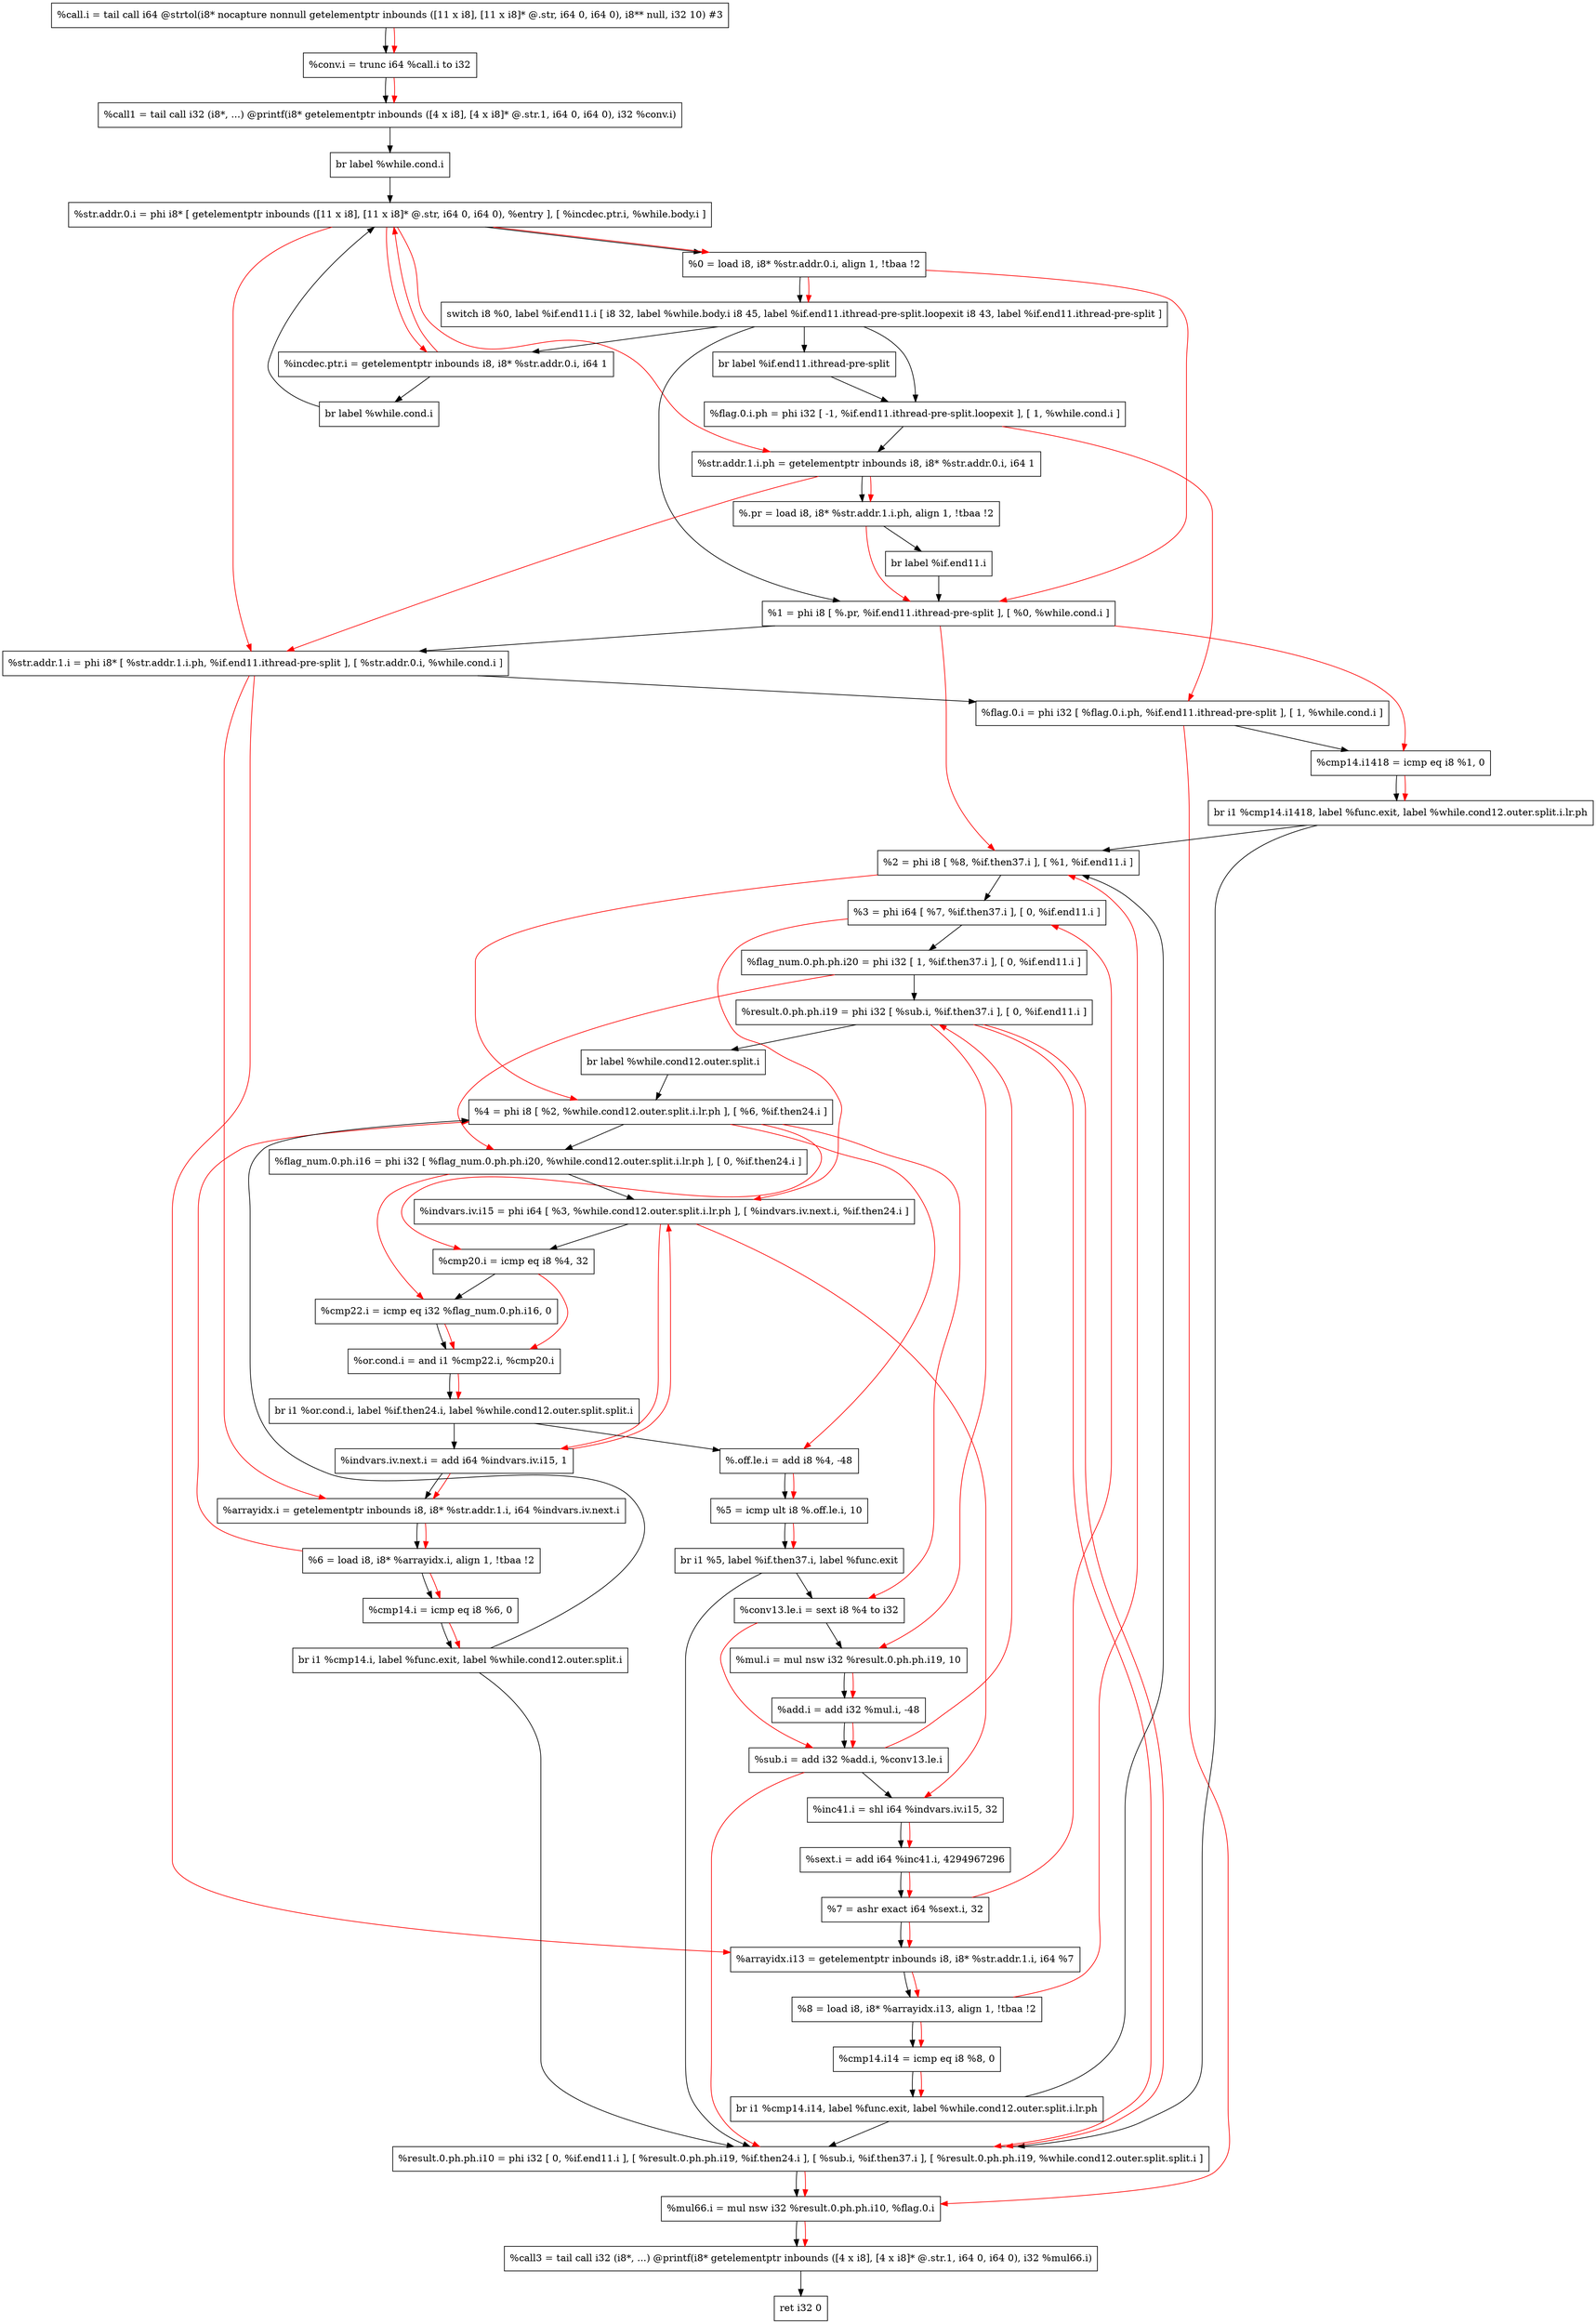 digraph "CDFG for'main' function" {
	Node0x55f3c70aa170[shape=record, label="  %call.i = tail call i64 @strtol(i8* nocapture nonnull getelementptr inbounds ([11 x i8], [11 x i8]* @.str, i64 0, i64 0), i8** null, i32 10) #3"];
	Node0x55f3c70a8de8[shape=record, label="  %conv.i = trunc i64 %call.i to i32"];
	Node0x55f3c70aac48[shape=record, label="  %call1 = tail call i32 (i8*, ...) @printf(i8* getelementptr inbounds ([4 x i8], [4 x i8]* @.str.1, i64 0, i64 0), i32 %conv.i)"];
	Node0x55f3c70aae08[shape=record, label="  br label %while.cond.i"];
	Node0x55f3c70aafb8[shape=record, label="  %str.addr.0.i = phi i8* [ getelementptr inbounds ([11 x i8], [11 x i8]* @.str, i64 0, i64 0), %entry ], [ %incdec.ptr.i, %while.body.i ]"];
	Node0x55f3c70ab098[shape=record, label="  %0 = load i8, i8* %str.addr.0.i, align 1, !tbaa !2"];
	Node0x55f3c70ab3b8[shape=record, label="  switch i8 %0, label %if.end11.i [
    i8 32, label %while.body.i
    i8 45, label %if.end11.ithread-pre-split.loopexit
    i8 43, label %if.end11.ithread-pre-split
  ]"];
	Node0x55f3c70ab500[shape=record, label="  %incdec.ptr.i = getelementptr inbounds i8, i8* %str.addr.0.i, i64 1"];
	Node0x55f3c70aada8[shape=record, label="  br label %while.cond.i"];
	Node0x55f3c70ab258[shape=record, label="  br label %if.end11.ithread-pre-split"];
	Node0x55f3c70ab558[shape=record, label="  %flag.0.i.ph = phi i32 [ -1, %if.end11.ithread-pre-split.loopexit ], [ 1, %while.cond.i ]"];
	Node0x55f3c70ab620[shape=record, label="  %str.addr.1.i.ph = getelementptr inbounds i8, i8* %str.addr.0.i, i64 1"];
	Node0x55f3c70ab338[shape=record, label="  %.pr = load i8, i8* %str.addr.1.i.ph, align 1, !tbaa !2"];
	Node0x55f3c70aaf68[shape=record, label="  br label %if.end11.i"];
	Node0x55f3c70ab838[shape=record, label="  %1 = phi i8 [ %.pr, %if.end11.ithread-pre-split ], [ %0, %while.cond.i ]"];
	Node0x55f3c70ab8f8[shape=record, label="  %str.addr.1.i = phi i8* [ %str.addr.1.i.ph, %if.end11.ithread-pre-split ], [ %str.addr.0.i, %while.cond.i ]"];
	Node0x55f3c70ab9c8[shape=record, label="  %flag.0.i = phi i32 [ %flag.0.i.ph, %if.end11.ithread-pre-split ], [ 1, %while.cond.i ]"];
	Node0x55f3c70aba90[shape=record, label="  %cmp14.i1418 = icmp eq i8 %1, 0"];
	Node0x55f3c70abce8[shape=record, label="  br i1 %cmp14.i1418, label %func.exit, label %while.cond12.outer.split.i.lr.ph"];
	Node0x55f3c70abdf8[shape=record, label="  %2 = phi i8 [ %8, %if.then37.i ], [ %1, %if.end11.i ]"];
	Node0x55f3c70abf38[shape=record, label="  %3 = phi i64 [ %7, %if.then37.i ], [ 0, %if.end11.i ]"];
	Node0x55f3c70ac008[shape=record, label="  %flag_num.0.ph.ph.i20 = phi i32 [ 1, %if.then37.i ], [ 0, %if.end11.i ]"];
	Node0x55f3c70ac168[shape=record, label="  %result.0.ph.ph.i19 = phi i32 [ %sub.i, %if.then37.i ], [ 0, %if.end11.i ]"];
	Node0x55f3c70ac398[shape=record, label="  br label %while.cond12.outer.split.i"];
	Node0x55f3c70ac478[shape=record, label="  %4 = phi i8 [ %2, %while.cond12.outer.split.i.lr.ph ], [ %6, %if.then24.i ]"];
	Node0x55f3c70ac598[shape=record, label="  %flag_num.0.ph.i16 = phi i32 [ %flag_num.0.ph.ph.i20, %while.cond12.outer.split.i.lr.ph ], [ 0, %if.then24.i ]"];
	Node0x55f3c70aca18[shape=record, label="  %indvars.iv.i15 = phi i64 [ %3, %while.cond12.outer.split.i.lr.ph ], [ %indvars.iv.next.i, %if.then24.i ]"];
	Node0x55f3c70acae0[shape=record, label="  %cmp20.i = icmp eq i8 %4, 32"];
	Node0x55f3c70acbd0[shape=record, label="  %cmp22.i = icmp eq i32 %flag_num.0.ph.i16, 0"];
	Node0x55f3c70acc60[shape=record, label="  %or.cond.i = and i1 %cmp22.i, %cmp20.i"];
	Node0x55f3c70ace08[shape=record, label="  br i1 %or.cond.i, label %if.then24.i, label %while.cond12.outer.split.split.i"];
	Node0x55f3c70ace80[shape=record, label="  %.off.le.i = add i8 %4, -48"];
	Node0x55f3c70acef0[shape=record, label="  %5 = icmp ult i8 %.off.le.i, 10"];
	Node0x55f3c70acf78[shape=record, label="  br i1 %5, label %if.then37.i, label %func.exit"];
	Node0x55f3c70acff0[shape=record, label="  %indvars.iv.next.i = add i64 %indvars.iv.i15, 1"];
	Node0x55f3c70ad060[shape=record, label="  %arrayidx.i = getelementptr inbounds i8, i8* %str.addr.1.i, i64 %indvars.iv.next.i"];
	Node0x55f3c70ac9c8[shape=record, label="  %6 = load i8, i8* %arrayidx.i, align 1, !tbaa !2"];
	Node0x55f3c70ad0e0[shape=record, label="  %cmp14.i = icmp eq i8 %6, 0"];
	Node0x55f3c70ad168[shape=record, label="  br i1 %cmp14.i, label %func.exit, label %while.cond12.outer.split.i"];
	Node0x55f3c70abc28[shape=record, label="  %conv13.le.i = sext i8 %4 to i32"];
	Node0x55f3c70ad1e0[shape=record, label="  %mul.i = mul nsw i32 %result.0.ph.ph.i19, 10"];
	Node0x55f3c70ad270[shape=record, label="  %add.i = add i32 %mul.i, -48"];
	Node0x55f3c70ad300[shape=record, label="  %sub.i = add i32 %add.i, %conv13.le.i"];
	Node0x55f3c70ad370[shape=record, label="  %inc41.i = shl i64 %indvars.iv.i15, 32"];
	Node0x55f3c70ad400[shape=record, label="  %sext.i = add i64 %inc41.i, 4294967296"];
	Node0x55f3c70ad490[shape=record, label="  %7 = ashr exact i64 %sext.i, 32"];
	Node0x55f3c70ad500[shape=record, label="  %arrayidx.i13 = getelementptr inbounds i8, i8* %str.addr.1.i, i64 %7"];
	Node0x55f3c70ac118[shape=record, label="  %8 = load i8, i8* %arrayidx.i13, align 1, !tbaa !2"];
	Node0x55f3c70ad610[shape=record, label="  %cmp14.i14 = icmp eq i8 %8, 0"];
	Node0x55f3c70ad698[shape=record, label="  br i1 %cmp14.i14, label %func.exit, label %while.cond12.outer.split.i.lr.ph"];
	Node0x55f3c70ac518[shape=record, label="  %result.0.ph.ph.i10 = phi i32 [ 0, %if.end11.i ], [ %result.0.ph.ph.i19, %if.then24.i ], [ %sub.i, %if.then37.i ], [ %result.0.ph.ph.i19, %while.cond12.outer.split.split.i ]"];
	Node0x55f3c70ad7a0[shape=record, label="  %mul66.i = mul nsw i32 %result.0.ph.ph.i10, %flag.0.i"];
	Node0x55f3c70ad868[shape=record, label="  %call3 = tail call i32 (i8*, ...) @printf(i8* getelementptr inbounds ([4 x i8], [4 x i8]* @.str.1, i64 0, i64 0), i32 %mul66.i)"];
	Node0x55f3c70ab178[shape=record, label="  ret i32 0"];
	Node0x55f3c70aa170 -> Node0x55f3c70a8de8
	Node0x55f3c70a8de8 -> Node0x55f3c70aac48
	Node0x55f3c70aac48 -> Node0x55f3c70aae08
	Node0x55f3c70aae08 -> Node0x55f3c70aafb8
	Node0x55f3c70aafb8 -> Node0x55f3c70ab098
	Node0x55f3c70ab098 -> Node0x55f3c70ab3b8
	Node0x55f3c70ab3b8 -> Node0x55f3c70ab838
	Node0x55f3c70ab3b8 -> Node0x55f3c70ab500
	Node0x55f3c70ab3b8 -> Node0x55f3c70ab258
	Node0x55f3c70ab3b8 -> Node0x55f3c70ab558
	Node0x55f3c70ab500 -> Node0x55f3c70aada8
	Node0x55f3c70aada8 -> Node0x55f3c70aafb8
	Node0x55f3c70ab258 -> Node0x55f3c70ab558
	Node0x55f3c70ab558 -> Node0x55f3c70ab620
	Node0x55f3c70ab620 -> Node0x55f3c70ab338
	Node0x55f3c70ab338 -> Node0x55f3c70aaf68
	Node0x55f3c70aaf68 -> Node0x55f3c70ab838
	Node0x55f3c70ab838 -> Node0x55f3c70ab8f8
	Node0x55f3c70ab8f8 -> Node0x55f3c70ab9c8
	Node0x55f3c70ab9c8 -> Node0x55f3c70aba90
	Node0x55f3c70aba90 -> Node0x55f3c70abce8
	Node0x55f3c70abce8 -> Node0x55f3c70ac518
	Node0x55f3c70abce8 -> Node0x55f3c70abdf8
	Node0x55f3c70abdf8 -> Node0x55f3c70abf38
	Node0x55f3c70abf38 -> Node0x55f3c70ac008
	Node0x55f3c70ac008 -> Node0x55f3c70ac168
	Node0x55f3c70ac168 -> Node0x55f3c70ac398
	Node0x55f3c70ac398 -> Node0x55f3c70ac478
	Node0x55f3c70ac478 -> Node0x55f3c70ac598
	Node0x55f3c70ac598 -> Node0x55f3c70aca18
	Node0x55f3c70aca18 -> Node0x55f3c70acae0
	Node0x55f3c70acae0 -> Node0x55f3c70acbd0
	Node0x55f3c70acbd0 -> Node0x55f3c70acc60
	Node0x55f3c70acc60 -> Node0x55f3c70ace08
	Node0x55f3c70ace08 -> Node0x55f3c70acff0
	Node0x55f3c70ace08 -> Node0x55f3c70ace80
	Node0x55f3c70ace80 -> Node0x55f3c70acef0
	Node0x55f3c70acef0 -> Node0x55f3c70acf78
	Node0x55f3c70acf78 -> Node0x55f3c70abc28
	Node0x55f3c70acf78 -> Node0x55f3c70ac518
	Node0x55f3c70acff0 -> Node0x55f3c70ad060
	Node0x55f3c70ad060 -> Node0x55f3c70ac9c8
	Node0x55f3c70ac9c8 -> Node0x55f3c70ad0e0
	Node0x55f3c70ad0e0 -> Node0x55f3c70ad168
	Node0x55f3c70ad168 -> Node0x55f3c70ac518
	Node0x55f3c70ad168 -> Node0x55f3c70ac478
	Node0x55f3c70abc28 -> Node0x55f3c70ad1e0
	Node0x55f3c70ad1e0 -> Node0x55f3c70ad270
	Node0x55f3c70ad270 -> Node0x55f3c70ad300
	Node0x55f3c70ad300 -> Node0x55f3c70ad370
	Node0x55f3c70ad370 -> Node0x55f3c70ad400
	Node0x55f3c70ad400 -> Node0x55f3c70ad490
	Node0x55f3c70ad490 -> Node0x55f3c70ad500
	Node0x55f3c70ad500 -> Node0x55f3c70ac118
	Node0x55f3c70ac118 -> Node0x55f3c70ad610
	Node0x55f3c70ad610 -> Node0x55f3c70ad698
	Node0x55f3c70ad698 -> Node0x55f3c70ac518
	Node0x55f3c70ad698 -> Node0x55f3c70abdf8
	Node0x55f3c70ac518 -> Node0x55f3c70ad7a0
	Node0x55f3c70ad7a0 -> Node0x55f3c70ad868
	Node0x55f3c70ad868 -> Node0x55f3c70ab178
edge [color=red]
	Node0x55f3c70aa170 -> Node0x55f3c70a8de8
	Node0x55f3c70a8de8 -> Node0x55f3c70aac48
	Node0x55f3c70ab500 -> Node0x55f3c70aafb8
	Node0x55f3c70aafb8 -> Node0x55f3c70ab098
	Node0x55f3c70ab098 -> Node0x55f3c70ab3b8
	Node0x55f3c70aafb8 -> Node0x55f3c70ab500
	Node0x55f3c70aafb8 -> Node0x55f3c70ab620
	Node0x55f3c70ab620 -> Node0x55f3c70ab338
	Node0x55f3c70ab338 -> Node0x55f3c70ab838
	Node0x55f3c70ab098 -> Node0x55f3c70ab838
	Node0x55f3c70ab620 -> Node0x55f3c70ab8f8
	Node0x55f3c70aafb8 -> Node0x55f3c70ab8f8
	Node0x55f3c70ab558 -> Node0x55f3c70ab9c8
	Node0x55f3c70ab838 -> Node0x55f3c70aba90
	Node0x55f3c70aba90 -> Node0x55f3c70abce8
	Node0x55f3c70ac118 -> Node0x55f3c70abdf8
	Node0x55f3c70ab838 -> Node0x55f3c70abdf8
	Node0x55f3c70ad490 -> Node0x55f3c70abf38
	Node0x55f3c70ad300 -> Node0x55f3c70ac168
	Node0x55f3c70abdf8 -> Node0x55f3c70ac478
	Node0x55f3c70ac9c8 -> Node0x55f3c70ac478
	Node0x55f3c70ac008 -> Node0x55f3c70ac598
	Node0x55f3c70abf38 -> Node0x55f3c70aca18
	Node0x55f3c70acff0 -> Node0x55f3c70aca18
	Node0x55f3c70ac478 -> Node0x55f3c70acae0
	Node0x55f3c70ac598 -> Node0x55f3c70acbd0
	Node0x55f3c70acbd0 -> Node0x55f3c70acc60
	Node0x55f3c70acae0 -> Node0x55f3c70acc60
	Node0x55f3c70acc60 -> Node0x55f3c70ace08
	Node0x55f3c70ac478 -> Node0x55f3c70ace80
	Node0x55f3c70ace80 -> Node0x55f3c70acef0
	Node0x55f3c70acef0 -> Node0x55f3c70acf78
	Node0x55f3c70aca18 -> Node0x55f3c70acff0
	Node0x55f3c70ab8f8 -> Node0x55f3c70ad060
	Node0x55f3c70acff0 -> Node0x55f3c70ad060
	Node0x55f3c70ad060 -> Node0x55f3c70ac9c8
	Node0x55f3c70ac9c8 -> Node0x55f3c70ad0e0
	Node0x55f3c70ad0e0 -> Node0x55f3c70ad168
	Node0x55f3c70ac478 -> Node0x55f3c70abc28
	Node0x55f3c70ac168 -> Node0x55f3c70ad1e0
	Node0x55f3c70ad1e0 -> Node0x55f3c70ad270
	Node0x55f3c70ad270 -> Node0x55f3c70ad300
	Node0x55f3c70abc28 -> Node0x55f3c70ad300
	Node0x55f3c70aca18 -> Node0x55f3c70ad370
	Node0x55f3c70ad370 -> Node0x55f3c70ad400
	Node0x55f3c70ad400 -> Node0x55f3c70ad490
	Node0x55f3c70ab8f8 -> Node0x55f3c70ad500
	Node0x55f3c70ad490 -> Node0x55f3c70ad500
	Node0x55f3c70ad500 -> Node0x55f3c70ac118
	Node0x55f3c70ac118 -> Node0x55f3c70ad610
	Node0x55f3c70ad610 -> Node0x55f3c70ad698
	Node0x55f3c70ac168 -> Node0x55f3c70ac518
	Node0x55f3c70ad300 -> Node0x55f3c70ac518
	Node0x55f3c70ac168 -> Node0x55f3c70ac518
	Node0x55f3c70ac518 -> Node0x55f3c70ad7a0
	Node0x55f3c70ab9c8 -> Node0x55f3c70ad7a0
	Node0x55f3c70ad7a0 -> Node0x55f3c70ad868
}
